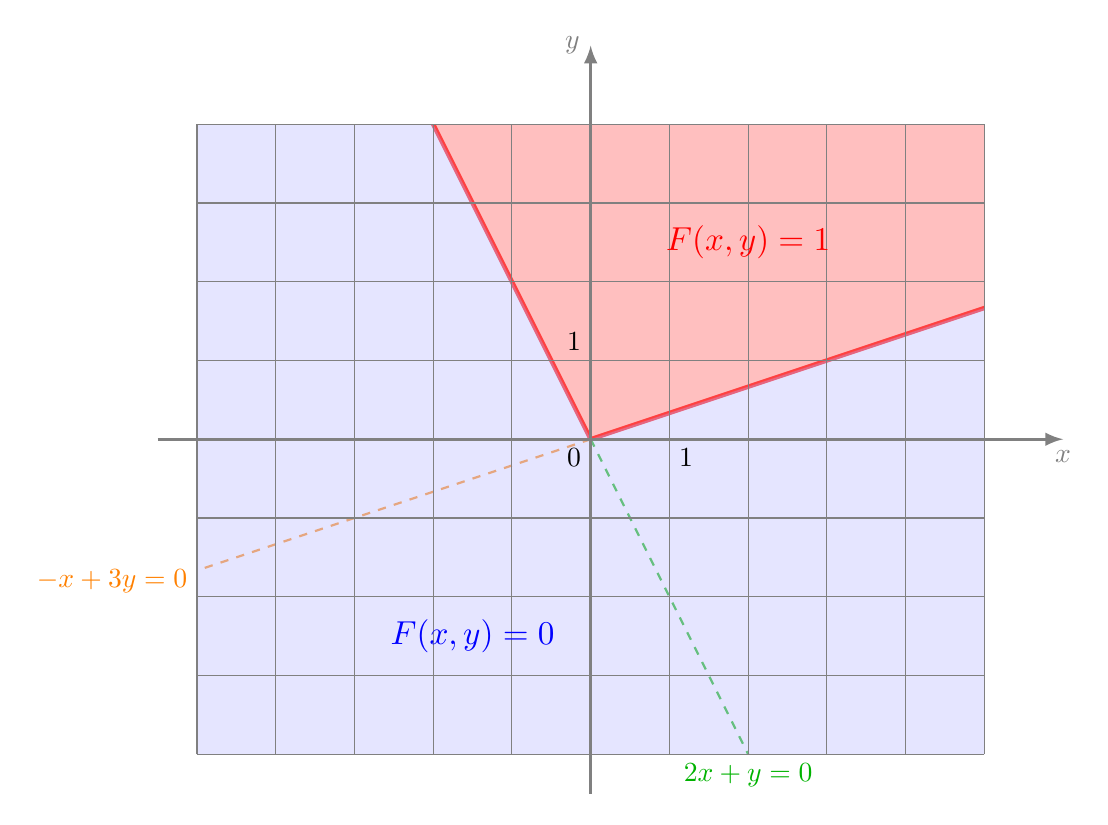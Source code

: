 \begin{tikzpicture}[scale=1]


\begin{scope}[even odd rule]
\clip (-5,-4) rectangle (5,4);
% \draw[ blue,ultra thick] (6,2) -- (-6,-2);
% \fill[blue!20,opacity=0.5] (6,2) -- (6,6) --(-6,6) --(-6,-2)-- cycle;
% 
% \draw[ green!70!black,ultra thick] (-3,6) -- (3,-6);
% \fill[ green!70!black!20,opacity=0.5] (-3,6) -- (6,6) --(6,-6) --(3,-6)-- cycle;


\draw[orange,thick,dashed] (0,0) -- (-6,-2);
\draw[ green!70!black,thick,dashed] (0,0) -- (3,-6);
\draw[red,ultra thick] (0,0) -- (6,2);
\draw[ red,ultra thick] (0,0) -- (-3,6);
\fill[red!50,opacity=0.5] (0,0) -- (6,2) -- (6,6) --(-3,6) -- cycle;

\fill[blue!20,opacity=0.5] (0,0) -- (6,2) -- (6,-6) -- (-6,-6) -- (-6,6) -- (-3,6) -- cycle;
\end{scope}


\draw[->,>=latex, very thick,gray] (-5.5,0)--(6,0) node[below] {$x$};
\draw[->,>=latex, very thick, gray] (0,-4.5)--(0,5) node[left] {$y$};
\draw[gray,thin] (-5,-4) grid (5,4);


\node[orange,left] at (-5,-1.8) {$-x+3y=0$};
%\node[scale=1,orange] at (-4,0.5) {$s_1(x,y)=1$};
%\node[scale=1,orange] at (-4,-2.5) {$s_1(x,y)=0$};

\node[green!70!black,below] at (2,-4) {$2x+y=0$};
%\node[scale=1,green!70!black] at (3.5,-2.5) {$s_2(x,y)=1$};
%\node[scale=1,green!70!black] at (0,-2.5) {$s_2(x,y)=0$};

\node[scale=1.2,red] at (2,2.5) {$F(x,y)=1$};
\node[scale=1.2,blue] at (-1.5,-2.5) {$F(x,y)=0$};

\node at (0,0) [below left] {$0$};
\node at (1,0) [below right] {$1$};
\node at (0,1) [above left] {$1$};


\end{tikzpicture}